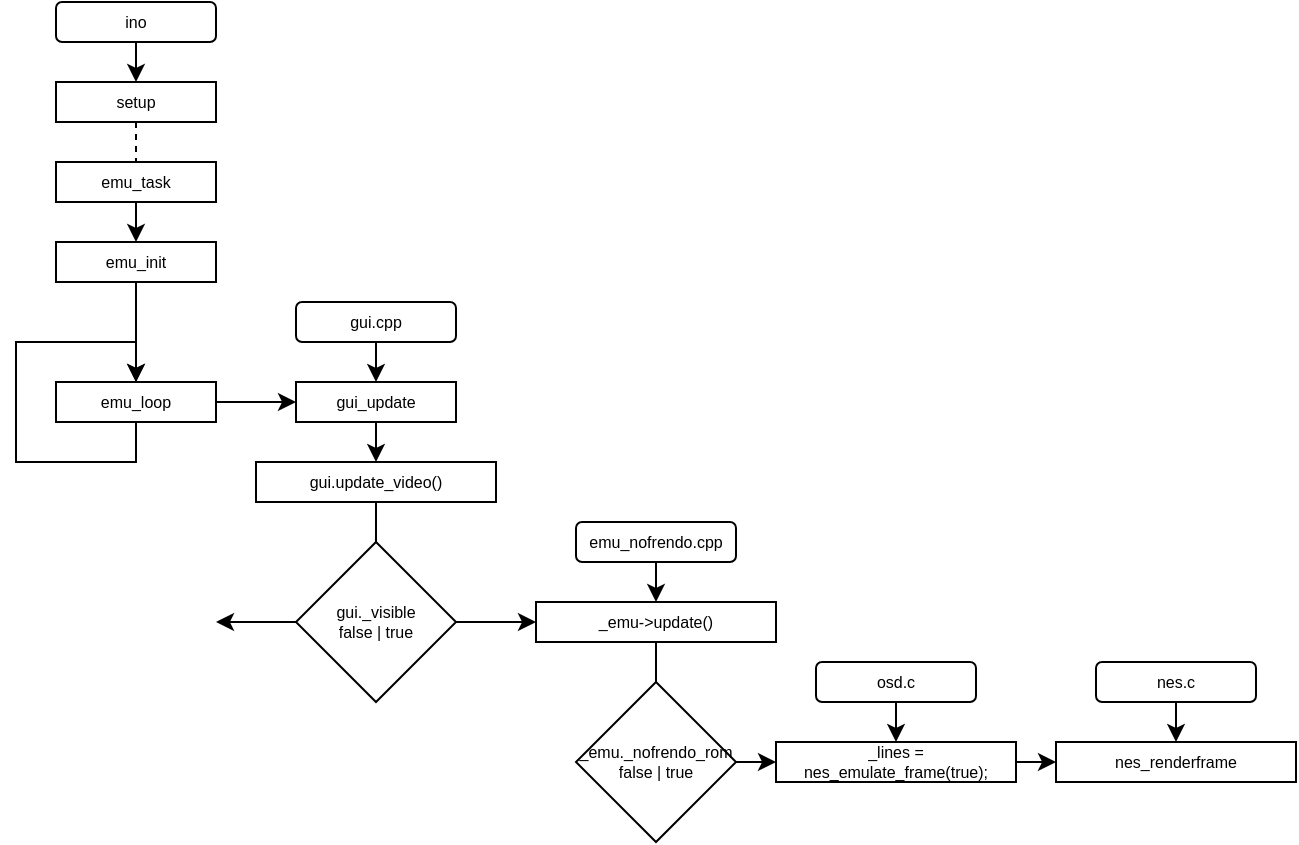 <mxfile version="14.0.0" type="device"><diagram id="H0RTJ2BlXG8GRuOF2D2V" name="Page-1"><mxGraphModel dx="263" dy="441" grid="1" gridSize="10" guides="1" tooltips="1" connect="1" arrows="1" fold="1" page="1" pageScale="1" pageWidth="827" pageHeight="1169" math="0" shadow="0"><root><mxCell id="0"/><mxCell id="1" parent="0"/><mxCell id="GlSLDiRDuwo09SkDfuq2-2" value="&lt;div style=&quot;font-size: 8px;&quot;&gt;ino&lt;/div&gt;" style="rounded=1;whiteSpace=wrap;html=1;fontSize=8;" vertex="1" parent="1"><mxGeometry x="40" y="10" width="80" height="20" as="geometry"/></mxCell><mxCell id="GlSLDiRDuwo09SkDfuq2-4" value="&lt;div style=&quot;font-size: 8px;&quot;&gt;setup&lt;/div&gt;" style="rounded=0;whiteSpace=wrap;html=1;fontSize=8;" vertex="1" parent="1"><mxGeometry x="40" y="50" width="80" height="20" as="geometry"/></mxCell><mxCell id="GlSLDiRDuwo09SkDfuq2-5" value="&lt;div style=&quot;font-size: 8px;&quot;&gt;emu_task&lt;/div&gt;" style="rounded=0;whiteSpace=wrap;html=1;fontSize=8;" vertex="1" parent="1"><mxGeometry x="40" y="90" width="80" height="20" as="geometry"/></mxCell><mxCell id="GlSLDiRDuwo09SkDfuq2-8" value="" style="endArrow=none;dashed=1;html=1;exitX=0.5;exitY=1;exitDx=0;exitDy=0;entryX=0.5;entryY=0;entryDx=0;entryDy=0;" edge="1" parent="1" source="GlSLDiRDuwo09SkDfuq2-4" target="GlSLDiRDuwo09SkDfuq2-5"><mxGeometry width="50" height="50" relative="1" as="geometry"><mxPoint x="150" y="190" as="sourcePoint"/><mxPoint x="200" y="140" as="targetPoint"/></mxGeometry></mxCell><mxCell id="GlSLDiRDuwo09SkDfuq2-10" value="" style="endArrow=classic;html=1;exitX=0.5;exitY=1;exitDx=0;exitDy=0;" edge="1" parent="1" source="GlSLDiRDuwo09SkDfuq2-2" target="GlSLDiRDuwo09SkDfuq2-4"><mxGeometry width="50" height="50" relative="1" as="geometry"><mxPoint x="150" y="190" as="sourcePoint"/><mxPoint x="200" y="140" as="targetPoint"/></mxGeometry></mxCell><mxCell id="GlSLDiRDuwo09SkDfuq2-12" value="emu_init" style="rounded=0;whiteSpace=wrap;html=1;fontSize=8;" vertex="1" parent="1"><mxGeometry x="40" y="130" width="80" height="20" as="geometry"/></mxCell><mxCell id="GlSLDiRDuwo09SkDfuq2-13" value="" style="endArrow=classic;html=1;exitX=0.5;exitY=1;exitDx=0;exitDy=0;entryX=0.5;entryY=0;entryDx=0;entryDy=0;" edge="1" parent="1" source="GlSLDiRDuwo09SkDfuq2-5" target="GlSLDiRDuwo09SkDfuq2-12"><mxGeometry width="50" height="50" relative="1" as="geometry"><mxPoint x="170" y="220" as="sourcePoint"/><mxPoint x="220" y="170" as="targetPoint"/></mxGeometry></mxCell><mxCell id="GlSLDiRDuwo09SkDfuq2-18" style="edgeStyle=orthogonalEdgeStyle;rounded=0;orthogonalLoop=1;jettySize=auto;html=1;exitX=0.5;exitY=1;exitDx=0;exitDy=0;entryX=0.5;entryY=0;entryDx=0;entryDy=0;" edge="1" parent="1" source="GlSLDiRDuwo09SkDfuq2-14" target="GlSLDiRDuwo09SkDfuq2-14"><mxGeometry relative="1" as="geometry"><mxPoint x="140" y="210" as="targetPoint"/><Array as="points"><mxPoint x="80" y="240"/><mxPoint x="20" y="240"/><mxPoint x="20" y="180"/><mxPoint x="80" y="180"/></Array></mxGeometry></mxCell><mxCell id="GlSLDiRDuwo09SkDfuq2-14" value="emu_loop" style="rounded=0;whiteSpace=wrap;html=1;fontSize=8;" vertex="1" parent="1"><mxGeometry x="40" y="200" width="80" height="20" as="geometry"/></mxCell><mxCell id="GlSLDiRDuwo09SkDfuq2-16" value="" style="endArrow=classic;html=1;exitX=0.5;exitY=1;exitDx=0;exitDy=0;entryX=0.5;entryY=0;entryDx=0;entryDy=0;" edge="1" parent="1" source="GlSLDiRDuwo09SkDfuq2-12" target="GlSLDiRDuwo09SkDfuq2-14"><mxGeometry width="50" height="50" relative="1" as="geometry"><mxPoint x="170" y="220" as="sourcePoint"/><mxPoint x="220" y="170" as="targetPoint"/></mxGeometry></mxCell><mxCell id="GlSLDiRDuwo09SkDfuq2-19" value="gui_update" style="rounded=0;whiteSpace=wrap;html=1;fontSize=8;" vertex="1" parent="1"><mxGeometry x="160" y="200" width="80" height="20" as="geometry"/></mxCell><mxCell id="GlSLDiRDuwo09SkDfuq2-21" value="" style="endArrow=classic;html=1;exitX=1;exitY=0.5;exitDx=0;exitDy=0;entryX=0;entryY=0.5;entryDx=0;entryDy=0;" edge="1" parent="1" source="GlSLDiRDuwo09SkDfuq2-14" target="GlSLDiRDuwo09SkDfuq2-19"><mxGeometry width="50" height="50" relative="1" as="geometry"><mxPoint x="200" y="260" as="sourcePoint"/><mxPoint x="250" y="210" as="targetPoint"/></mxGeometry></mxCell><mxCell id="GlSLDiRDuwo09SkDfuq2-22" value="&lt;div style=&quot;font-size: 8px;&quot;&gt;gui.update_video()&lt;/div&gt;" style="rounded=0;whiteSpace=wrap;html=1;fontSize=8;" vertex="1" parent="1"><mxGeometry x="140" y="240" width="120" height="20" as="geometry"/></mxCell><mxCell id="GlSLDiRDuwo09SkDfuq2-24" value="" style="endArrow=classic;html=1;exitX=0.5;exitY=1;exitDx=0;exitDy=0;entryX=0.5;entryY=0;entryDx=0;entryDy=0;" edge="1" parent="1" source="GlSLDiRDuwo09SkDfuq2-19" target="GlSLDiRDuwo09SkDfuq2-22"><mxGeometry width="50" height="50" relative="1" as="geometry"><mxPoint x="280" y="260" as="sourcePoint"/><mxPoint x="330" y="210" as="targetPoint"/></mxGeometry></mxCell><mxCell id="GlSLDiRDuwo09SkDfuq2-26" value="&lt;div style=&quot;font-size: 8px&quot;&gt;gui._visible&lt;/div&gt;&lt;div style=&quot;font-size: 8px&quot;&gt;false | true&lt;br style=&quot;font-size: 8px&quot;&gt;&lt;/div&gt;" style="rhombus;whiteSpace=wrap;html=1;fontSize=8;" vertex="1" parent="1"><mxGeometry x="160" y="280" width="80" height="80" as="geometry"/></mxCell><mxCell id="GlSLDiRDuwo09SkDfuq2-27" value="" style="endArrow=none;html=1;fontSize=8;entryX=0.5;entryY=1;entryDx=0;entryDy=0;exitX=0.5;exitY=0;exitDx=0;exitDy=0;" edge="1" parent="1" source="GlSLDiRDuwo09SkDfuq2-26" target="GlSLDiRDuwo09SkDfuq2-22"><mxGeometry width="50" height="50" relative="1" as="geometry"><mxPoint x="250" y="270" as="sourcePoint"/><mxPoint x="220" y="200" as="targetPoint"/></mxGeometry></mxCell><mxCell id="GlSLDiRDuwo09SkDfuq2-28" value="" style="endArrow=classic;html=1;fontSize=8;exitX=0;exitY=0.5;exitDx=0;exitDy=0;" edge="1" parent="1" source="GlSLDiRDuwo09SkDfuq2-26"><mxGeometry width="50" height="50" relative="1" as="geometry"><mxPoint x="110" y="340" as="sourcePoint"/><mxPoint x="120" y="320" as="targetPoint"/></mxGeometry></mxCell><mxCell id="GlSLDiRDuwo09SkDfuq2-29" value="" style="endArrow=classic;html=1;fontSize=8;exitX=1;exitY=0.5;exitDx=0;exitDy=0;" edge="1" parent="1" source="GlSLDiRDuwo09SkDfuq2-26"><mxGeometry width="50" height="50" relative="1" as="geometry"><mxPoint x="300" y="340" as="sourcePoint"/><mxPoint x="280" y="320" as="targetPoint"/></mxGeometry></mxCell><mxCell id="GlSLDiRDuwo09SkDfuq2-30" value="_emu-&amp;gt;update()" style="rounded=0;whiteSpace=wrap;html=1;fontSize=8;" vertex="1" parent="1"><mxGeometry x="280" y="310" width="120" height="20" as="geometry"/></mxCell><mxCell id="GlSLDiRDuwo09SkDfuq2-31" value="_emu._nofrendo_rom&lt;br&gt;false | true" style="rhombus;whiteSpace=wrap;html=1;fontSize=8;" vertex="1" parent="1"><mxGeometry x="300" y="350" width="80" height="80" as="geometry"/></mxCell><mxCell id="GlSLDiRDuwo09SkDfuq2-32" value="" style="endArrow=none;html=1;fontSize=8;exitX=0.5;exitY=0;exitDx=0;exitDy=0;entryX=0.5;entryY=1;entryDx=0;entryDy=0;" edge="1" parent="1" source="GlSLDiRDuwo09SkDfuq2-31" target="GlSLDiRDuwo09SkDfuq2-30"><mxGeometry width="50" height="50" relative="1" as="geometry"><mxPoint x="330" y="410" as="sourcePoint"/><mxPoint x="380" y="360" as="targetPoint"/></mxGeometry></mxCell><mxCell id="GlSLDiRDuwo09SkDfuq2-33" value="_lines = nes_emulate_frame(true);" style="rounded=0;whiteSpace=wrap;html=1;fontSize=8;" vertex="1" parent="1"><mxGeometry x="400" y="380" width="120" height="20" as="geometry"/></mxCell><mxCell id="GlSLDiRDuwo09SkDfuq2-34" value="" style="endArrow=classic;html=1;fontSize=8;exitX=1;exitY=0.5;exitDx=0;exitDy=0;entryX=0;entryY=0.5;entryDx=0;entryDy=0;" edge="1" parent="1" source="GlSLDiRDuwo09SkDfuq2-31" target="GlSLDiRDuwo09SkDfuq2-33"><mxGeometry width="50" height="50" relative="1" as="geometry"><mxPoint x="390" y="430" as="sourcePoint"/><mxPoint x="440" y="380" as="targetPoint"/></mxGeometry></mxCell><mxCell id="GlSLDiRDuwo09SkDfuq2-36" value="gui.cpp" style="rounded=1;whiteSpace=wrap;html=1;fontSize=8;" vertex="1" parent="1"><mxGeometry x="160" y="160" width="80" height="20" as="geometry"/></mxCell><mxCell id="GlSLDiRDuwo09SkDfuq2-37" value="" style="endArrow=classic;html=1;fontSize=8;entryX=0.5;entryY=0;entryDx=0;entryDy=0;exitX=0.5;exitY=1;exitDx=0;exitDy=0;" edge="1" parent="1" source="GlSLDiRDuwo09SkDfuq2-36" target="GlSLDiRDuwo09SkDfuq2-19"><mxGeometry width="50" height="50" relative="1" as="geometry"><mxPoint x="160" y="250" as="sourcePoint"/><mxPoint x="210" y="200" as="targetPoint"/></mxGeometry></mxCell><mxCell id="GlSLDiRDuwo09SkDfuq2-38" value="emu_nofrendo.cpp" style="rounded=1;whiteSpace=wrap;html=1;fontSize=8;" vertex="1" parent="1"><mxGeometry x="300" y="270" width="80" height="20" as="geometry"/></mxCell><mxCell id="GlSLDiRDuwo09SkDfuq2-39" value="" style="endArrow=classic;html=1;fontSize=8;exitX=0.5;exitY=1;exitDx=0;exitDy=0;entryX=0.5;entryY=0;entryDx=0;entryDy=0;" edge="1" parent="1" source="GlSLDiRDuwo09SkDfuq2-38" target="GlSLDiRDuwo09SkDfuq2-30"><mxGeometry width="50" height="50" relative="1" as="geometry"><mxPoint x="280" y="390" as="sourcePoint"/><mxPoint x="330" y="340" as="targetPoint"/></mxGeometry></mxCell><mxCell id="GlSLDiRDuwo09SkDfuq2-40" value="osd.c" style="rounded=1;whiteSpace=wrap;html=1;fontSize=8;" vertex="1" parent="1"><mxGeometry x="420" y="340" width="80" height="20" as="geometry"/></mxCell><mxCell id="GlSLDiRDuwo09SkDfuq2-41" value="" style="endArrow=classic;html=1;fontSize=8;entryX=0.5;entryY=0;entryDx=0;entryDy=0;exitX=0.5;exitY=1;exitDx=0;exitDy=0;" edge="1" parent="1" source="GlSLDiRDuwo09SkDfuq2-40" target="GlSLDiRDuwo09SkDfuq2-33"><mxGeometry width="50" height="50" relative="1" as="geometry"><mxPoint x="410" y="400" as="sourcePoint"/><mxPoint x="460" y="350" as="targetPoint"/></mxGeometry></mxCell><mxCell id="GlSLDiRDuwo09SkDfuq2-42" value="nes_renderframe" style="rounded=0;whiteSpace=wrap;html=1;fontSize=8;" vertex="1" parent="1"><mxGeometry x="540" y="380" width="120" height="20" as="geometry"/></mxCell><mxCell id="GlSLDiRDuwo09SkDfuq2-43" value="" style="endArrow=classic;html=1;fontSize=8;exitX=1;exitY=0.5;exitDx=0;exitDy=0;entryX=0;entryY=0.5;entryDx=0;entryDy=0;" edge="1" parent="1" source="GlSLDiRDuwo09SkDfuq2-33" target="GlSLDiRDuwo09SkDfuq2-42"><mxGeometry width="50" height="50" relative="1" as="geometry"><mxPoint x="570" y="440" as="sourcePoint"/><mxPoint x="620" y="390" as="targetPoint"/></mxGeometry></mxCell><mxCell id="GlSLDiRDuwo09SkDfuq2-44" value="nes.c" style="rounded=1;whiteSpace=wrap;html=1;fontSize=8;" vertex="1" parent="1"><mxGeometry x="560" y="340" width="80" height="20" as="geometry"/></mxCell><mxCell id="GlSLDiRDuwo09SkDfuq2-45" value="" style="endArrow=classic;html=1;fontSize=8;exitX=0.5;exitY=1;exitDx=0;exitDy=0;entryX=0.5;entryY=0;entryDx=0;entryDy=0;" edge="1" parent="1" source="GlSLDiRDuwo09SkDfuq2-44" target="GlSLDiRDuwo09SkDfuq2-42"><mxGeometry width="50" height="50" relative="1" as="geometry"><mxPoint x="540" y="440" as="sourcePoint"/><mxPoint x="590" y="390" as="targetPoint"/></mxGeometry></mxCell></root></mxGraphModel></diagram></mxfile>